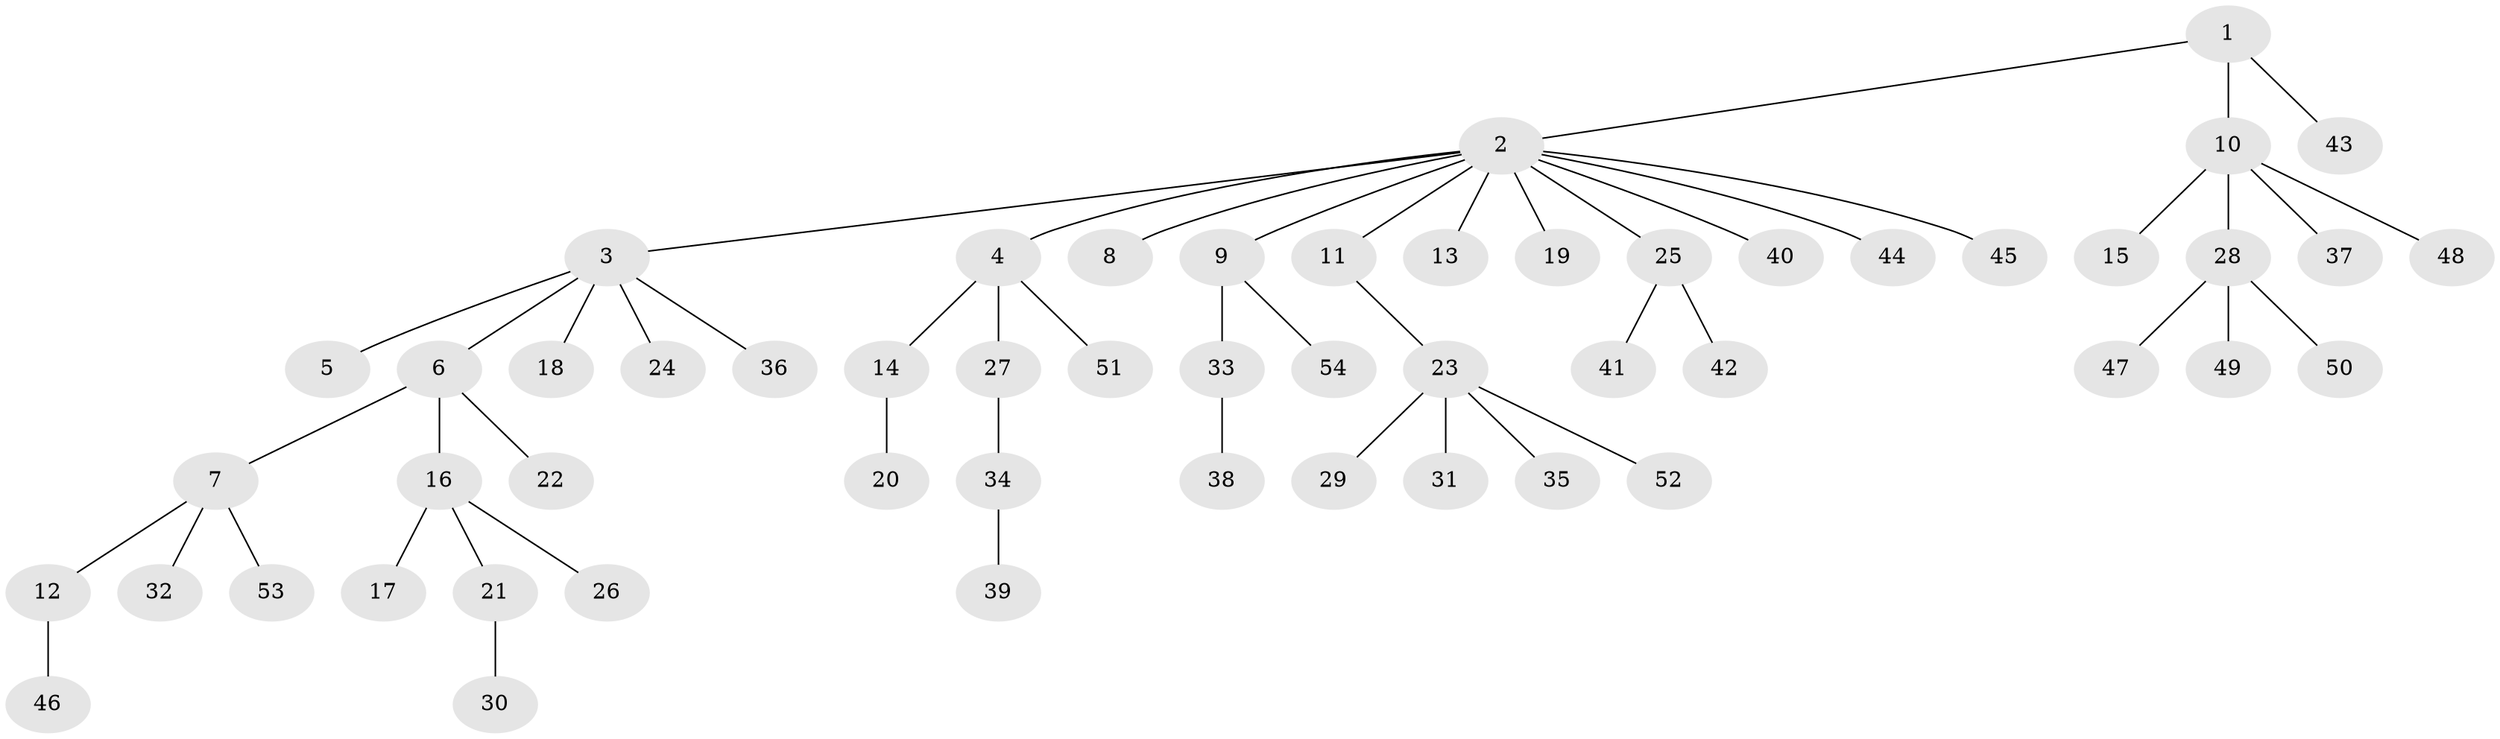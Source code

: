 // Generated by graph-tools (version 1.1) at 2025/35/03/09/25 02:35:38]
// undirected, 54 vertices, 53 edges
graph export_dot {
graph [start="1"]
  node [color=gray90,style=filled];
  1;
  2;
  3;
  4;
  5;
  6;
  7;
  8;
  9;
  10;
  11;
  12;
  13;
  14;
  15;
  16;
  17;
  18;
  19;
  20;
  21;
  22;
  23;
  24;
  25;
  26;
  27;
  28;
  29;
  30;
  31;
  32;
  33;
  34;
  35;
  36;
  37;
  38;
  39;
  40;
  41;
  42;
  43;
  44;
  45;
  46;
  47;
  48;
  49;
  50;
  51;
  52;
  53;
  54;
  1 -- 2;
  1 -- 10;
  1 -- 43;
  2 -- 3;
  2 -- 4;
  2 -- 8;
  2 -- 9;
  2 -- 11;
  2 -- 13;
  2 -- 19;
  2 -- 25;
  2 -- 40;
  2 -- 44;
  2 -- 45;
  3 -- 5;
  3 -- 6;
  3 -- 18;
  3 -- 24;
  3 -- 36;
  4 -- 14;
  4 -- 27;
  4 -- 51;
  6 -- 7;
  6 -- 16;
  6 -- 22;
  7 -- 12;
  7 -- 32;
  7 -- 53;
  9 -- 33;
  9 -- 54;
  10 -- 15;
  10 -- 28;
  10 -- 37;
  10 -- 48;
  11 -- 23;
  12 -- 46;
  14 -- 20;
  16 -- 17;
  16 -- 21;
  16 -- 26;
  21 -- 30;
  23 -- 29;
  23 -- 31;
  23 -- 35;
  23 -- 52;
  25 -- 41;
  25 -- 42;
  27 -- 34;
  28 -- 47;
  28 -- 49;
  28 -- 50;
  33 -- 38;
  34 -- 39;
}
